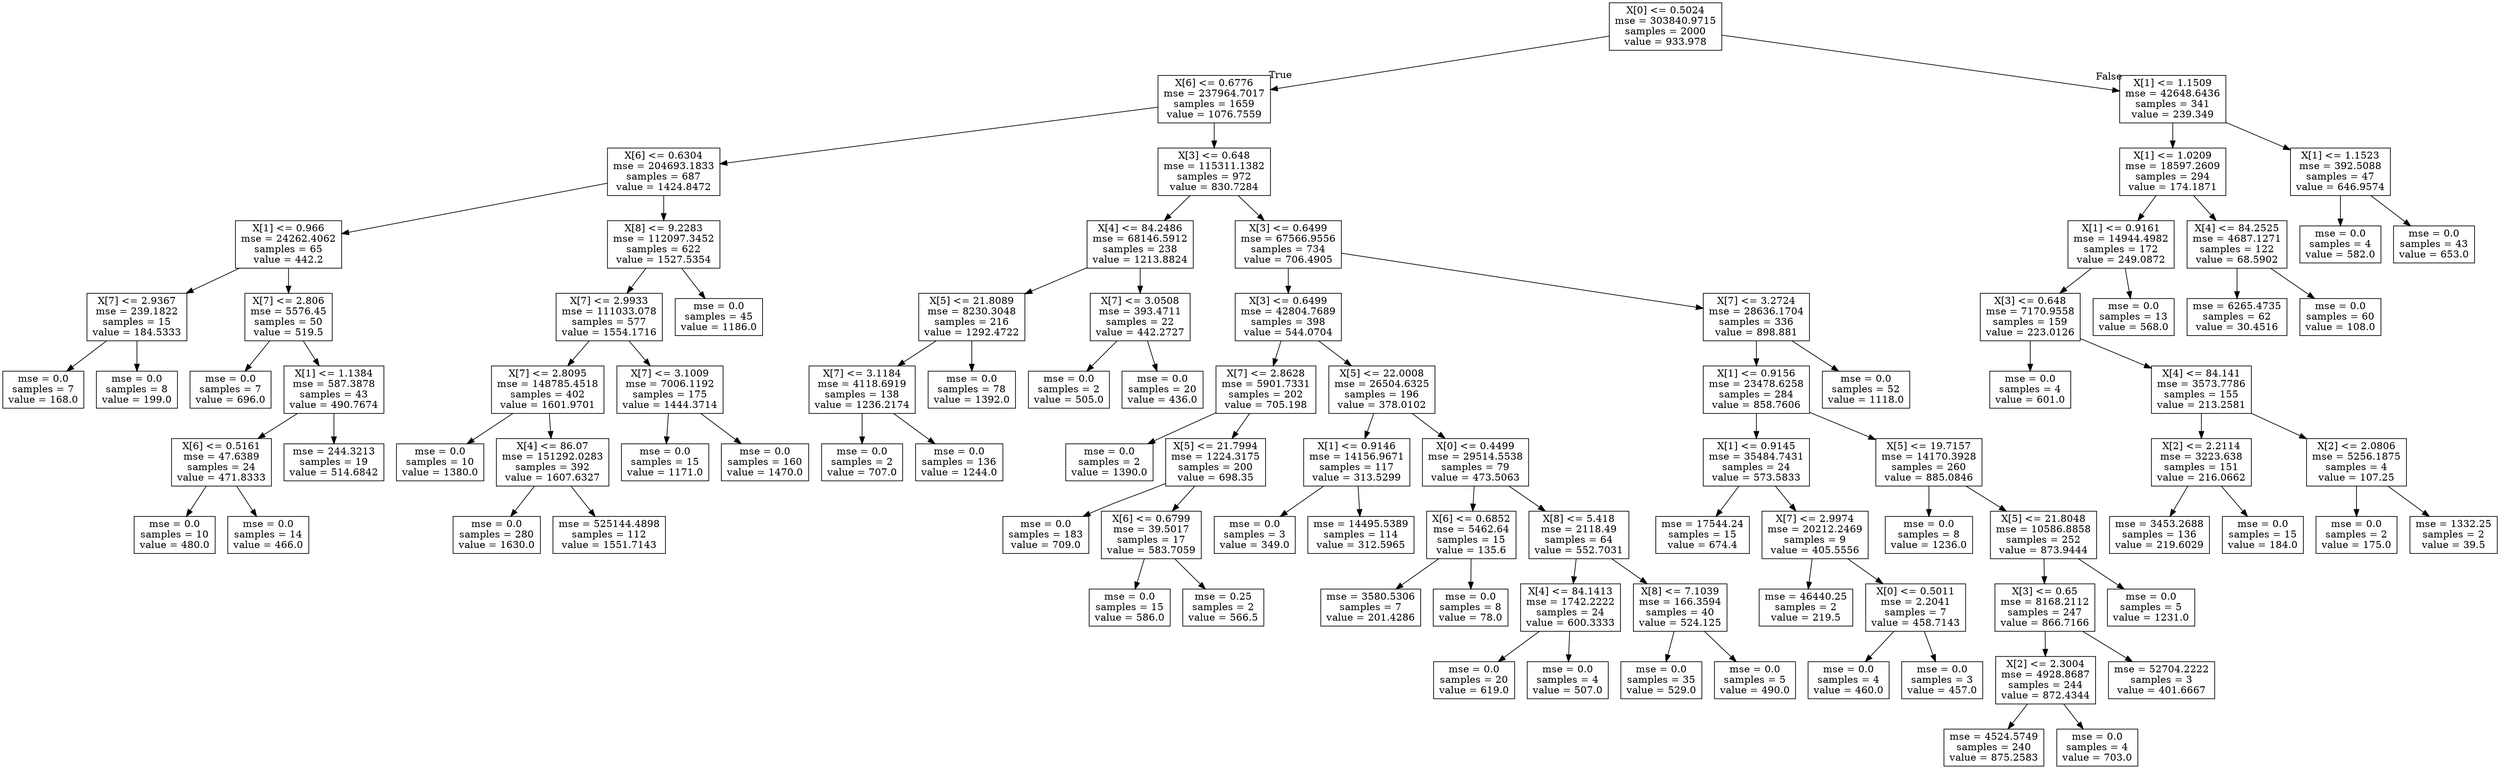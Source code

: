digraph Tree {
node [shape=box] ;
0 [label="X[0] <= 0.5024\nmse = 303840.9715\nsamples = 2000\nvalue = 933.978"] ;
1 [label="X[6] <= 0.6776\nmse = 237964.7017\nsamples = 1659\nvalue = 1076.7559"] ;
0 -> 1 [labeldistance=2.5, labelangle=45, headlabel="True"] ;
2 [label="X[6] <= 0.6304\nmse = 204693.1833\nsamples = 687\nvalue = 1424.8472"] ;
1 -> 2 ;
3 [label="X[1] <= 0.966\nmse = 24262.4062\nsamples = 65\nvalue = 442.2"] ;
2 -> 3 ;
4 [label="X[7] <= 2.9367\nmse = 239.1822\nsamples = 15\nvalue = 184.5333"] ;
3 -> 4 ;
5 [label="mse = 0.0\nsamples = 7\nvalue = 168.0"] ;
4 -> 5 ;
6 [label="mse = 0.0\nsamples = 8\nvalue = 199.0"] ;
4 -> 6 ;
7 [label="X[7] <= 2.806\nmse = 5576.45\nsamples = 50\nvalue = 519.5"] ;
3 -> 7 ;
8 [label="mse = 0.0\nsamples = 7\nvalue = 696.0"] ;
7 -> 8 ;
9 [label="X[1] <= 1.1384\nmse = 587.3878\nsamples = 43\nvalue = 490.7674"] ;
7 -> 9 ;
10 [label="X[6] <= 0.5161\nmse = 47.6389\nsamples = 24\nvalue = 471.8333"] ;
9 -> 10 ;
11 [label="mse = 0.0\nsamples = 10\nvalue = 480.0"] ;
10 -> 11 ;
12 [label="mse = 0.0\nsamples = 14\nvalue = 466.0"] ;
10 -> 12 ;
13 [label="mse = 244.3213\nsamples = 19\nvalue = 514.6842"] ;
9 -> 13 ;
14 [label="X[8] <= 9.2283\nmse = 112097.3452\nsamples = 622\nvalue = 1527.5354"] ;
2 -> 14 ;
15 [label="X[7] <= 2.9933\nmse = 111033.078\nsamples = 577\nvalue = 1554.1716"] ;
14 -> 15 ;
16 [label="X[7] <= 2.8095\nmse = 148785.4518\nsamples = 402\nvalue = 1601.9701"] ;
15 -> 16 ;
17 [label="mse = 0.0\nsamples = 10\nvalue = 1380.0"] ;
16 -> 17 ;
18 [label="X[4] <= 86.07\nmse = 151292.0283\nsamples = 392\nvalue = 1607.6327"] ;
16 -> 18 ;
19 [label="mse = 0.0\nsamples = 280\nvalue = 1630.0"] ;
18 -> 19 ;
20 [label="mse = 525144.4898\nsamples = 112\nvalue = 1551.7143"] ;
18 -> 20 ;
21 [label="X[7] <= 3.1009\nmse = 7006.1192\nsamples = 175\nvalue = 1444.3714"] ;
15 -> 21 ;
22 [label="mse = 0.0\nsamples = 15\nvalue = 1171.0"] ;
21 -> 22 ;
23 [label="mse = 0.0\nsamples = 160\nvalue = 1470.0"] ;
21 -> 23 ;
24 [label="mse = 0.0\nsamples = 45\nvalue = 1186.0"] ;
14 -> 24 ;
25 [label="X[3] <= 0.648\nmse = 115311.1382\nsamples = 972\nvalue = 830.7284"] ;
1 -> 25 ;
26 [label="X[4] <= 84.2486\nmse = 68146.5912\nsamples = 238\nvalue = 1213.8824"] ;
25 -> 26 ;
27 [label="X[5] <= 21.8089\nmse = 8230.3048\nsamples = 216\nvalue = 1292.4722"] ;
26 -> 27 ;
28 [label="X[7] <= 3.1184\nmse = 4118.6919\nsamples = 138\nvalue = 1236.2174"] ;
27 -> 28 ;
29 [label="mse = 0.0\nsamples = 2\nvalue = 707.0"] ;
28 -> 29 ;
30 [label="mse = 0.0\nsamples = 136\nvalue = 1244.0"] ;
28 -> 30 ;
31 [label="mse = 0.0\nsamples = 78\nvalue = 1392.0"] ;
27 -> 31 ;
32 [label="X[7] <= 3.0508\nmse = 393.4711\nsamples = 22\nvalue = 442.2727"] ;
26 -> 32 ;
33 [label="mse = 0.0\nsamples = 2\nvalue = 505.0"] ;
32 -> 33 ;
34 [label="mse = 0.0\nsamples = 20\nvalue = 436.0"] ;
32 -> 34 ;
35 [label="X[3] <= 0.6499\nmse = 67566.9556\nsamples = 734\nvalue = 706.4905"] ;
25 -> 35 ;
36 [label="X[3] <= 0.6499\nmse = 42804.7689\nsamples = 398\nvalue = 544.0704"] ;
35 -> 36 ;
37 [label="X[7] <= 2.8628\nmse = 5901.7331\nsamples = 202\nvalue = 705.198"] ;
36 -> 37 ;
38 [label="mse = 0.0\nsamples = 2\nvalue = 1390.0"] ;
37 -> 38 ;
39 [label="X[5] <= 21.7994\nmse = 1224.3175\nsamples = 200\nvalue = 698.35"] ;
37 -> 39 ;
40 [label="mse = 0.0\nsamples = 183\nvalue = 709.0"] ;
39 -> 40 ;
41 [label="X[6] <= 0.6799\nmse = 39.5017\nsamples = 17\nvalue = 583.7059"] ;
39 -> 41 ;
42 [label="mse = 0.0\nsamples = 15\nvalue = 586.0"] ;
41 -> 42 ;
43 [label="mse = 0.25\nsamples = 2\nvalue = 566.5"] ;
41 -> 43 ;
44 [label="X[5] <= 22.0008\nmse = 26504.6325\nsamples = 196\nvalue = 378.0102"] ;
36 -> 44 ;
45 [label="X[1] <= 0.9146\nmse = 14156.9671\nsamples = 117\nvalue = 313.5299"] ;
44 -> 45 ;
46 [label="mse = 0.0\nsamples = 3\nvalue = 349.0"] ;
45 -> 46 ;
47 [label="mse = 14495.5389\nsamples = 114\nvalue = 312.5965"] ;
45 -> 47 ;
48 [label="X[0] <= 0.4499\nmse = 29514.5538\nsamples = 79\nvalue = 473.5063"] ;
44 -> 48 ;
49 [label="X[6] <= 0.6852\nmse = 5462.64\nsamples = 15\nvalue = 135.6"] ;
48 -> 49 ;
50 [label="mse = 3580.5306\nsamples = 7\nvalue = 201.4286"] ;
49 -> 50 ;
51 [label="mse = 0.0\nsamples = 8\nvalue = 78.0"] ;
49 -> 51 ;
52 [label="X[8] <= 5.418\nmse = 2118.49\nsamples = 64\nvalue = 552.7031"] ;
48 -> 52 ;
53 [label="X[4] <= 84.1413\nmse = 1742.2222\nsamples = 24\nvalue = 600.3333"] ;
52 -> 53 ;
54 [label="mse = 0.0\nsamples = 20\nvalue = 619.0"] ;
53 -> 54 ;
55 [label="mse = 0.0\nsamples = 4\nvalue = 507.0"] ;
53 -> 55 ;
56 [label="X[8] <= 7.1039\nmse = 166.3594\nsamples = 40\nvalue = 524.125"] ;
52 -> 56 ;
57 [label="mse = 0.0\nsamples = 35\nvalue = 529.0"] ;
56 -> 57 ;
58 [label="mse = 0.0\nsamples = 5\nvalue = 490.0"] ;
56 -> 58 ;
59 [label="X[7] <= 3.2724\nmse = 28636.1704\nsamples = 336\nvalue = 898.881"] ;
35 -> 59 ;
60 [label="X[1] <= 0.9156\nmse = 23478.6258\nsamples = 284\nvalue = 858.7606"] ;
59 -> 60 ;
61 [label="X[1] <= 0.9145\nmse = 35484.7431\nsamples = 24\nvalue = 573.5833"] ;
60 -> 61 ;
62 [label="mse = 17544.24\nsamples = 15\nvalue = 674.4"] ;
61 -> 62 ;
63 [label="X[7] <= 2.9974\nmse = 20212.2469\nsamples = 9\nvalue = 405.5556"] ;
61 -> 63 ;
64 [label="mse = 46440.25\nsamples = 2\nvalue = 219.5"] ;
63 -> 64 ;
65 [label="X[0] <= 0.5011\nmse = 2.2041\nsamples = 7\nvalue = 458.7143"] ;
63 -> 65 ;
66 [label="mse = 0.0\nsamples = 4\nvalue = 460.0"] ;
65 -> 66 ;
67 [label="mse = 0.0\nsamples = 3\nvalue = 457.0"] ;
65 -> 67 ;
68 [label="X[5] <= 19.7157\nmse = 14170.3928\nsamples = 260\nvalue = 885.0846"] ;
60 -> 68 ;
69 [label="mse = 0.0\nsamples = 8\nvalue = 1236.0"] ;
68 -> 69 ;
70 [label="X[5] <= 21.8048\nmse = 10586.8858\nsamples = 252\nvalue = 873.9444"] ;
68 -> 70 ;
71 [label="X[3] <= 0.65\nmse = 8168.2112\nsamples = 247\nvalue = 866.7166"] ;
70 -> 71 ;
72 [label="X[2] <= 2.3004\nmse = 4928.8687\nsamples = 244\nvalue = 872.4344"] ;
71 -> 72 ;
73 [label="mse = 4524.5749\nsamples = 240\nvalue = 875.2583"] ;
72 -> 73 ;
74 [label="mse = 0.0\nsamples = 4\nvalue = 703.0"] ;
72 -> 74 ;
75 [label="mse = 52704.2222\nsamples = 3\nvalue = 401.6667"] ;
71 -> 75 ;
76 [label="mse = 0.0\nsamples = 5\nvalue = 1231.0"] ;
70 -> 76 ;
77 [label="mse = 0.0\nsamples = 52\nvalue = 1118.0"] ;
59 -> 77 ;
78 [label="X[1] <= 1.1509\nmse = 42648.6436\nsamples = 341\nvalue = 239.349"] ;
0 -> 78 [labeldistance=2.5, labelangle=-45, headlabel="False"] ;
79 [label="X[1] <= 1.0209\nmse = 18597.2609\nsamples = 294\nvalue = 174.1871"] ;
78 -> 79 ;
80 [label="X[1] <= 0.9161\nmse = 14944.4982\nsamples = 172\nvalue = 249.0872"] ;
79 -> 80 ;
81 [label="X[3] <= 0.648\nmse = 7170.9558\nsamples = 159\nvalue = 223.0126"] ;
80 -> 81 ;
82 [label="mse = 0.0\nsamples = 4\nvalue = 601.0"] ;
81 -> 82 ;
83 [label="X[4] <= 84.141\nmse = 3573.7786\nsamples = 155\nvalue = 213.2581"] ;
81 -> 83 ;
84 [label="X[2] <= 2.2114\nmse = 3223.638\nsamples = 151\nvalue = 216.0662"] ;
83 -> 84 ;
85 [label="mse = 3453.2688\nsamples = 136\nvalue = 219.6029"] ;
84 -> 85 ;
86 [label="mse = 0.0\nsamples = 15\nvalue = 184.0"] ;
84 -> 86 ;
87 [label="X[2] <= 2.0806\nmse = 5256.1875\nsamples = 4\nvalue = 107.25"] ;
83 -> 87 ;
88 [label="mse = 0.0\nsamples = 2\nvalue = 175.0"] ;
87 -> 88 ;
89 [label="mse = 1332.25\nsamples = 2\nvalue = 39.5"] ;
87 -> 89 ;
90 [label="mse = 0.0\nsamples = 13\nvalue = 568.0"] ;
80 -> 90 ;
91 [label="X[4] <= 84.2525\nmse = 4687.1271\nsamples = 122\nvalue = 68.5902"] ;
79 -> 91 ;
92 [label="mse = 6265.4735\nsamples = 62\nvalue = 30.4516"] ;
91 -> 92 ;
93 [label="mse = 0.0\nsamples = 60\nvalue = 108.0"] ;
91 -> 93 ;
94 [label="X[1] <= 1.1523\nmse = 392.5088\nsamples = 47\nvalue = 646.9574"] ;
78 -> 94 ;
95 [label="mse = 0.0\nsamples = 4\nvalue = 582.0"] ;
94 -> 95 ;
96 [label="mse = 0.0\nsamples = 43\nvalue = 653.0"] ;
94 -> 96 ;
}